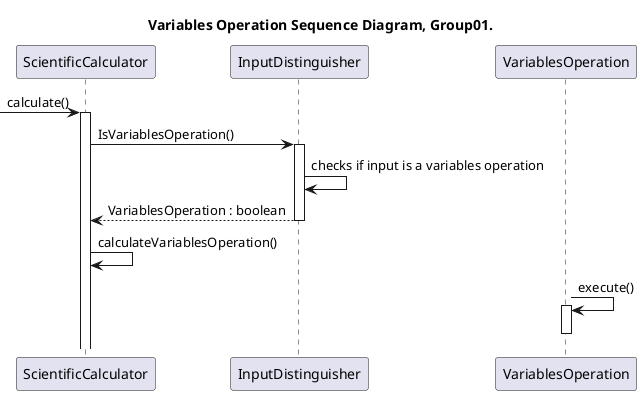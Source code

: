 @startuml VariablesOperation_SequenceDiagram_Group01

title Variables Operation Sequence Diagram, Group01.

participant ScientificCalculator as calc
participant InputDistinguisher as input
participant VariablesOperation as Variables

-> calc:calculate()
activate calc

calc -> input : IsVariablesOperation()
activate input
input -> input : checks if input is a variables operation
input --> calc : VariablesOperation : boolean
deactivate input

calc -> calc : calculateVariablesOperation()
Variables -> Variables : execute()
activate Variables
deactivate Variables

@enduml